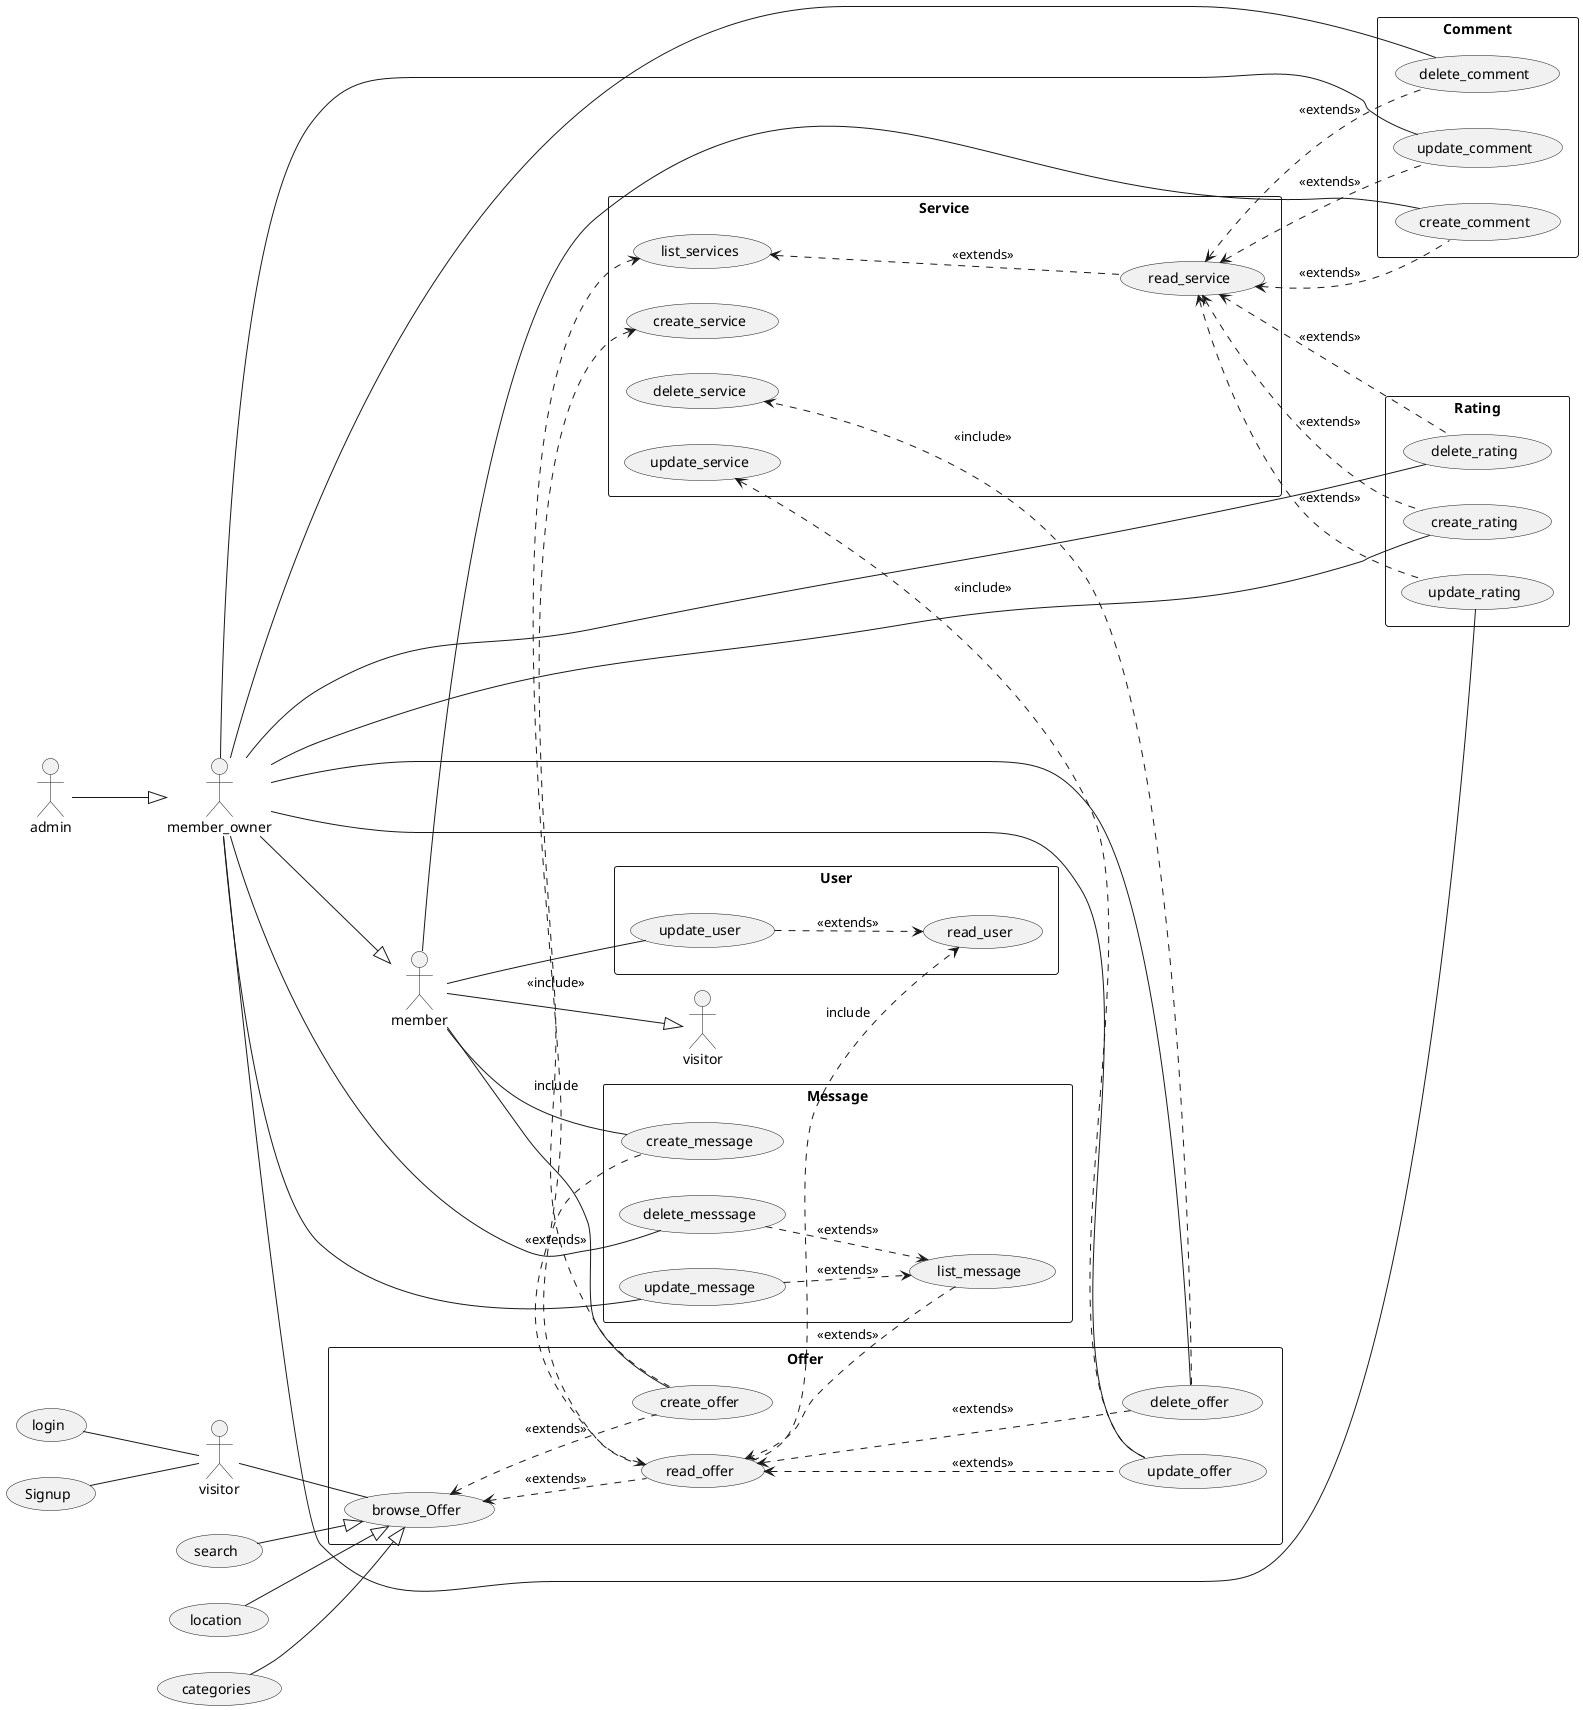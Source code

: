 @startuml
skinparam shadowing false


actor admin as admin
actor member_owner as member_owner
actor visitor as user
actor member as member
left to right direction
usecase (login) as login
usecase (Signup) as signup
usecase (search) as search
usecase (location)as location

usecase (categories) as categories

rectangle User {
usecase (read_user) as read_user
usecase (update_user) as update_user
}


rectangle Offer{
 usecase (browse_Offer) as browse_Offer
usecase (read_offer) as read_offer
usecase (create_offer) as create_offer
usecase (update_offer) as update_offer
usecase (delete_offer) as delete_offer
}


rectangle Message{
 usecase (list_message)as list_message
usecase (create_message) as create_message
usecase (update_message) as update_message
usecase (delete_messsage) as delete_message
}

rectangle Service {
usecase (list_services) as list_services
usecase (read_service) as read_service
usecase (create_service) as create_service
usecase (update_service) as update_service
usecase (delete_service) as delete_service
}

rectangle Comment{
 usecase (create_comment) as create_comment
usecase (update_comment) as update_comment
usecase (delete_comment) as delete_comment
}

rectangle Rating {
usecase (create_rating) as create_rating
usecase (update_rating) as update_rating
usecase (delete_rating) as delete_rating
}



 login -- user 
 signup -- user  
user -- browse_Offer


:search: --|> browse_Offer  
(location) --|> (browse_Offer)  
(categories) --|> (browse_Offer) 


member_owner -- update_comment 
member_owner --delete_comment
member_owner --delete_offer
member_owner -- update_offer
member_owner -- create_rating
member_owner --update_rating
member_owner -- delete_rating
member_owner -- delete_message
member_owner -- update_message


 (member) -- update_user
member -- (create_message)
member -- create_offer
member --create_comment


admin --|> member_owner
 member_owner --|> member
 member --|> visitor







browse_Offer <.. read_offer :  <<extends>>
browse_Offer <.. create_offer :  <<extends>>
read_offer .> read_user:include
list_services <. read_offer  :include


update_user ..> read_user:<<extends>>

list_services  <... read_service :<<extends>>

read_service <.. create_comment:<<extends>>
read_service <.. update_comment:<<extends>>
read_service <.. delete_comment:<<extends>>

read_service <.. create_rating:<<extends>>
read_service <.. update_rating:<<extends>>
read_service <.. delete_rating:<<extends>>


list_message ..>   read_offer:<<extends>>
update_message ..> list_message:<<extends>>
delete_message ..> list_message:<<extends>>

read_offer <... create_message:<<extends>>
read_offer <... update_offer:<<extends>>
read_offer <... delete_offer:<<extends>>
create_service <.create_offer :<<include>> 

 update_offer .> update_service :<<include>>
 delete_offer .> delete_service :<<include>>








@enduml